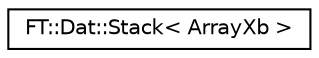 digraph "Graphical Class Hierarchy"
{
 // LATEX_PDF_SIZE
  edge [fontname="Helvetica",fontsize="10",labelfontname="Helvetica",labelfontsize="10"];
  node [fontname="Helvetica",fontsize="10",shape=record];
  rankdir="LR";
  Node0 [label="FT::Dat::Stack\< ArrayXb \>",height=0.2,width=0.4,color="black", fillcolor="white", style="filled",URL="$d8/d30/classFT_1_1Dat_1_1Stack.html",tooltip=" "];
}
